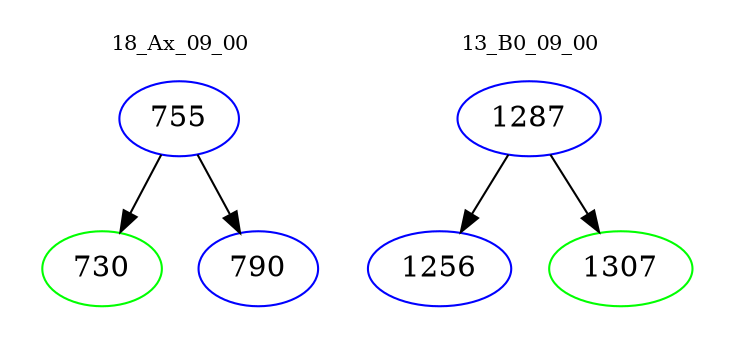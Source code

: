 digraph{
subgraph cluster_0 {
color = white
label = "18_Ax_09_00";
fontsize=10;
T0_755 [label="755", color="blue"]
T0_755 -> T0_730 [color="black"]
T0_730 [label="730", color="green"]
T0_755 -> T0_790 [color="black"]
T0_790 [label="790", color="blue"]
}
subgraph cluster_1 {
color = white
label = "13_B0_09_00";
fontsize=10;
T1_1287 [label="1287", color="blue"]
T1_1287 -> T1_1256 [color="black"]
T1_1256 [label="1256", color="blue"]
T1_1287 -> T1_1307 [color="black"]
T1_1307 [label="1307", color="green"]
}
}
